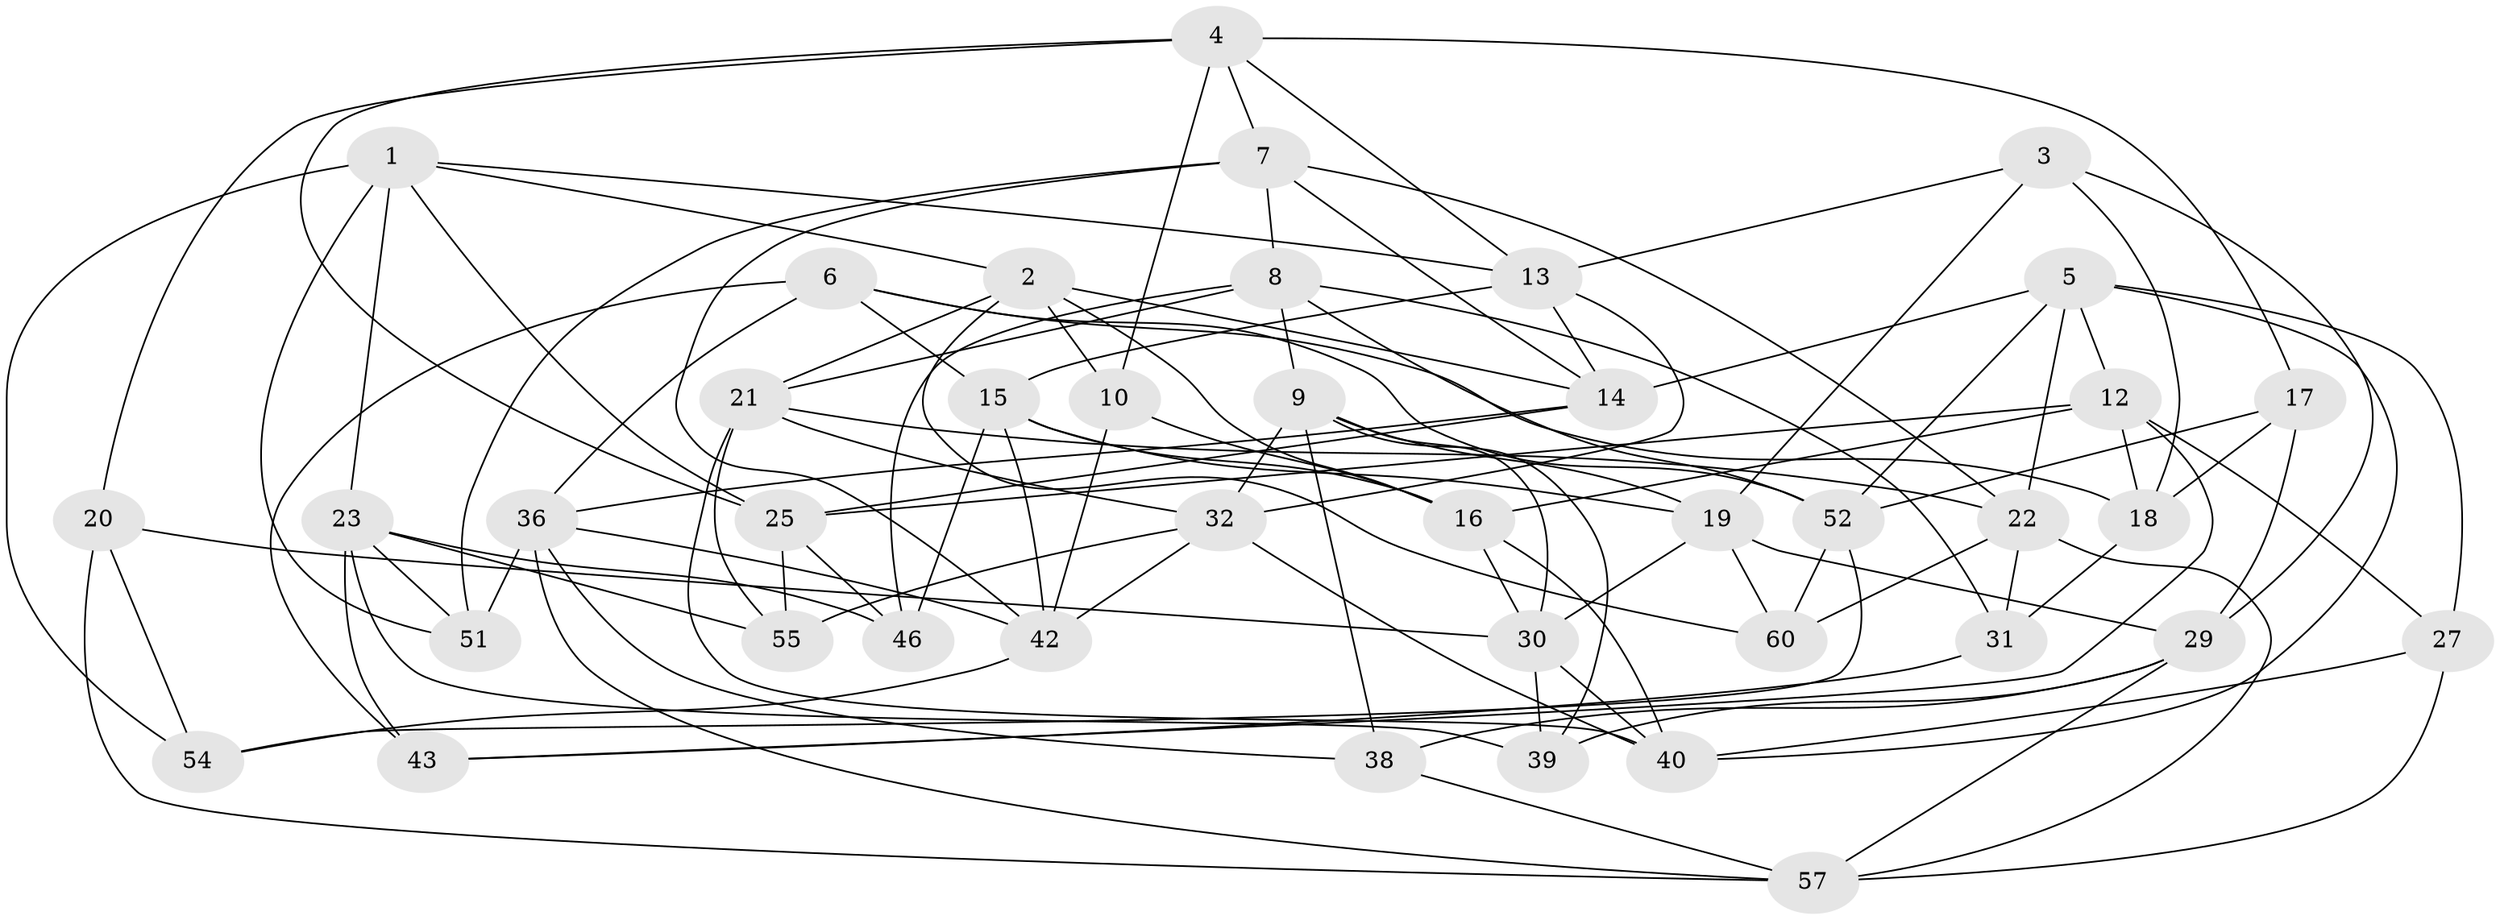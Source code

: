 // original degree distribution, {4: 1.0}
// Generated by graph-tools (version 1.1) at 2025/11/02/27/25 16:11:46]
// undirected, 41 vertices, 108 edges
graph export_dot {
graph [start="1"]
  node [color=gray90,style=filled];
  1 [super="+62"];
  2 [super="+68"];
  3;
  4 [super="+53"];
  5 [super="+35"];
  6 [super="+58"];
  7 [super="+61"];
  8 [super="+11"];
  9 [super="+49"];
  10;
  12 [super="+28"];
  13 [super="+59"];
  14 [super="+26"];
  15 [super="+63"];
  16 [super="+44"];
  17;
  18 [super="+70"];
  19 [super="+45"];
  20;
  21 [super="+24"];
  22 [super="+56"];
  23 [super="+34"];
  25 [super="+69"];
  27;
  29 [super="+66"];
  30 [super="+33"];
  31 [super="+41"];
  32 [super="+50"];
  36 [super="+37"];
  38;
  39;
  40 [super="+64"];
  42 [super="+48"];
  43 [super="+47"];
  46;
  51;
  52 [super="+67"];
  54;
  55;
  57 [super="+65"];
  60;
  1 -- 54;
  1 -- 2;
  1 -- 51;
  1 -- 13;
  1 -- 25;
  1 -- 23;
  2 -- 10;
  2 -- 16;
  2 -- 60;
  2 -- 21;
  2 -- 14;
  3 -- 18;
  3 -- 13;
  3 -- 19;
  3 -- 29;
  4 -- 25;
  4 -- 7;
  4 -- 17;
  4 -- 10;
  4 -- 20;
  4 -- 13;
  5 -- 27;
  5 -- 14;
  5 -- 40;
  5 -- 12;
  5 -- 22;
  5 -- 52;
  6 -- 43 [weight=2];
  6 -- 15;
  6 -- 18;
  6 -- 52;
  6 -- 36;
  7 -- 14;
  7 -- 42;
  7 -- 8;
  7 -- 51;
  7 -- 22;
  8 -- 46;
  8 -- 21;
  8 -- 52;
  8 -- 9;
  8 -- 31;
  9 -- 19;
  9 -- 39;
  9 -- 30;
  9 -- 32;
  9 -- 38;
  10 -- 16;
  10 -- 42;
  12 -- 25;
  12 -- 27;
  12 -- 16;
  12 -- 18;
  12 -- 43;
  13 -- 32;
  13 -- 15;
  13 -- 14;
  14 -- 36;
  14 -- 25;
  15 -- 42;
  15 -- 16;
  15 -- 46;
  15 -- 19;
  16 -- 30;
  16 -- 40;
  17 -- 18;
  17 -- 29;
  17 -- 52;
  18 -- 31 [weight=2];
  19 -- 60;
  19 -- 30;
  19 -- 29;
  20 -- 54;
  20 -- 57;
  20 -- 30;
  21 -- 22;
  21 -- 32;
  21 -- 40;
  21 -- 55;
  22 -- 31;
  22 -- 57;
  22 -- 60;
  23 -- 46;
  23 -- 55;
  23 -- 51;
  23 -- 43;
  23 -- 39;
  25 -- 46;
  25 -- 55;
  27 -- 40;
  27 -- 57;
  29 -- 38;
  29 -- 39;
  29 -- 57;
  30 -- 40;
  30 -- 39;
  31 -- 43 [weight=2];
  32 -- 55;
  32 -- 42;
  32 -- 40;
  36 -- 38;
  36 -- 57;
  36 -- 42;
  36 -- 51;
  38 -- 57;
  42 -- 54;
  52 -- 60;
  52 -- 54;
}
